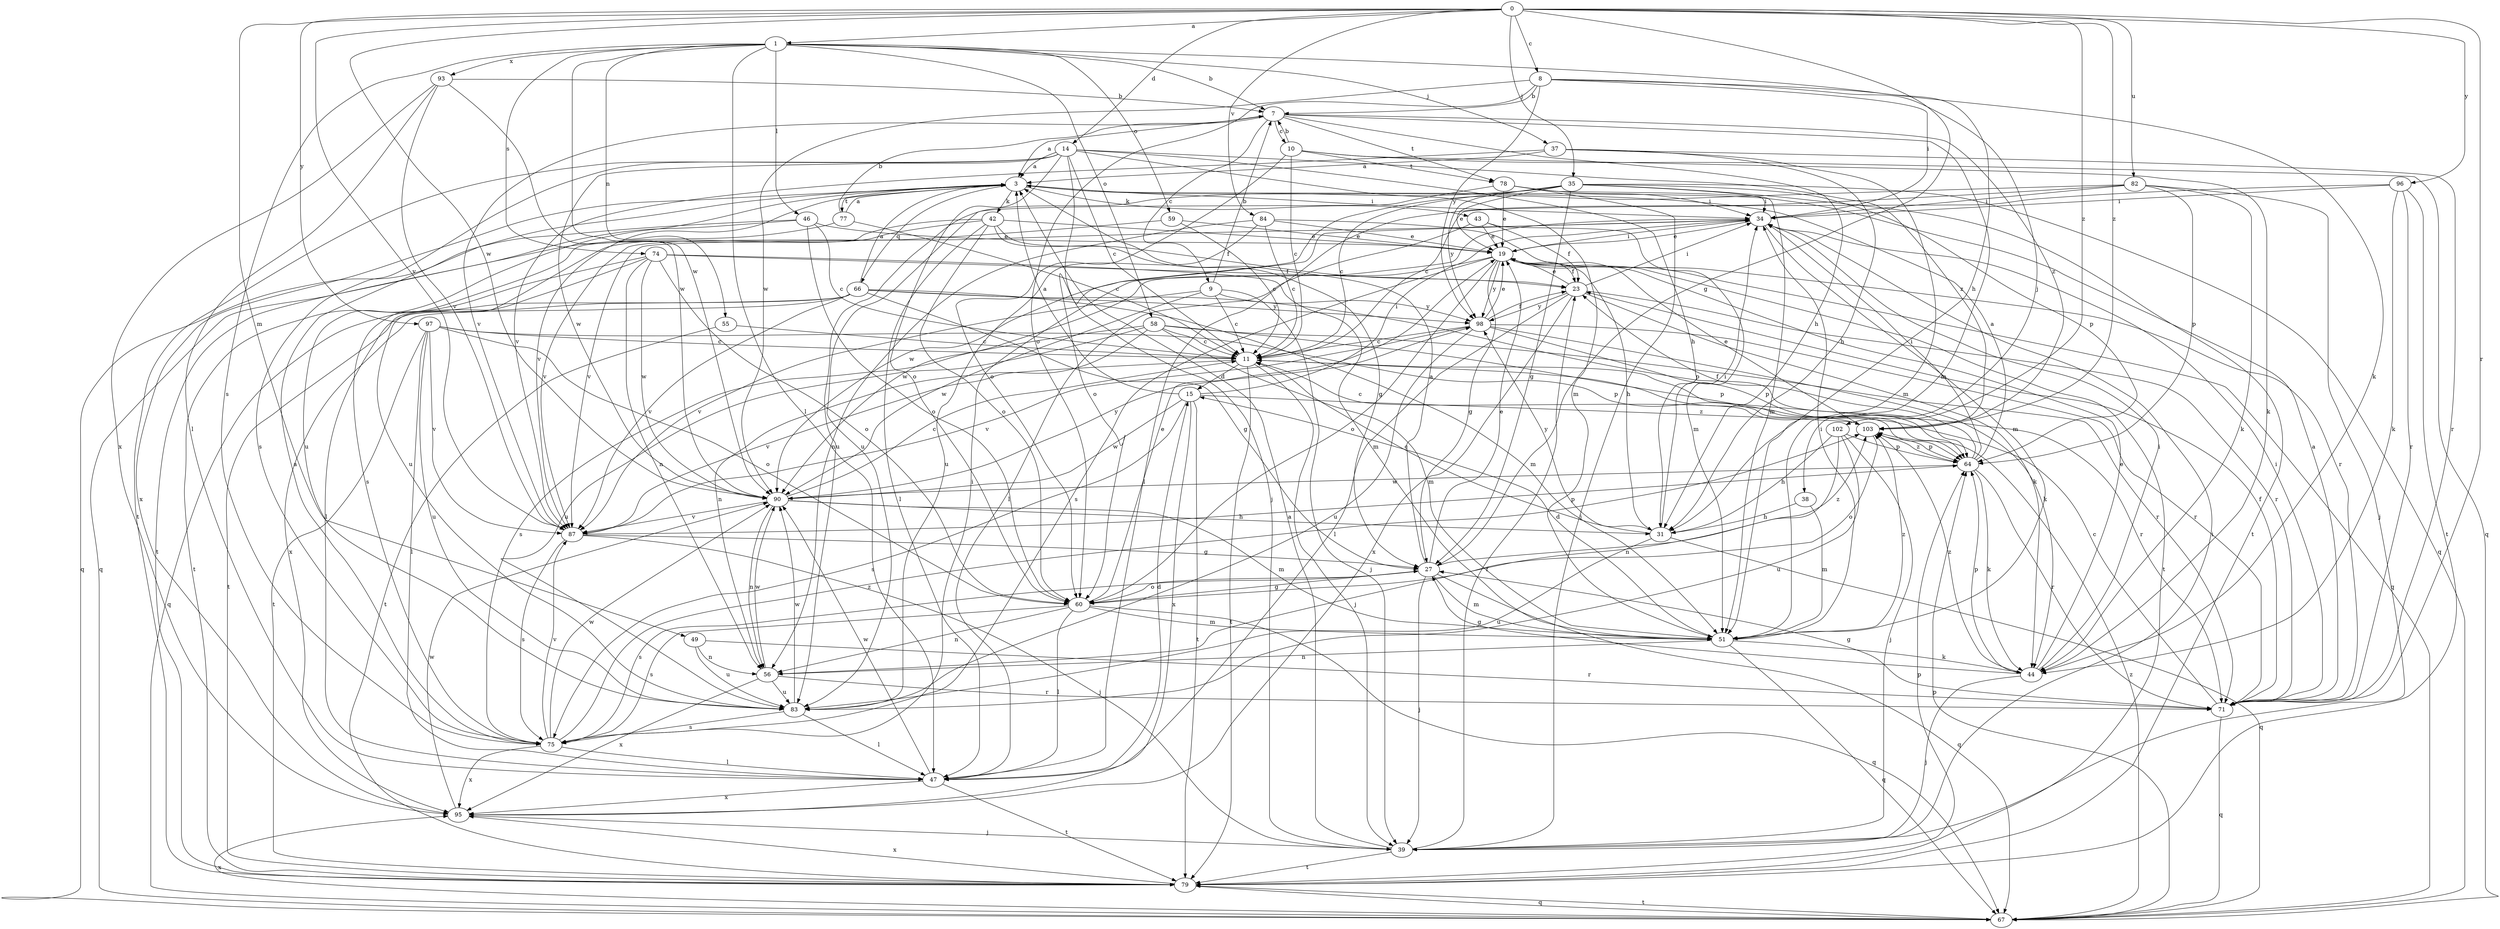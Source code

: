 strict digraph  {
0;
1;
3;
7;
8;
9;
10;
11;
14;
15;
19;
23;
27;
31;
34;
35;
37;
38;
39;
42;
43;
44;
46;
47;
49;
51;
55;
56;
58;
59;
60;
64;
66;
67;
71;
74;
75;
77;
78;
79;
82;
83;
84;
87;
90;
93;
95;
96;
97;
98;
102;
103;
0 -> 1  [label=a];
0 -> 8  [label=c];
0 -> 14  [label=d];
0 -> 27  [label=g];
0 -> 35  [label=j];
0 -> 49  [label=m];
0 -> 71  [label=r];
0 -> 82  [label=u];
0 -> 84  [label=v];
0 -> 87  [label=v];
0 -> 90  [label=w];
0 -> 96  [label=y];
0 -> 97  [label=y];
0 -> 102  [label=z];
0 -> 103  [label=z];
1 -> 7  [label=b];
1 -> 31  [label=h];
1 -> 37  [label=j];
1 -> 46  [label=l];
1 -> 47  [label=l];
1 -> 55  [label=n];
1 -> 58  [label=o];
1 -> 59  [label=o];
1 -> 74  [label=s];
1 -> 75  [label=s];
1 -> 90  [label=w];
1 -> 93  [label=x];
3 -> 34  [label=i];
3 -> 42  [label=k];
3 -> 43  [label=k];
3 -> 66  [label=q];
3 -> 77  [label=t];
3 -> 83  [label=u];
3 -> 87  [label=v];
3 -> 95  [label=x];
7 -> 3  [label=a];
7 -> 9  [label=c];
7 -> 10  [label=c];
7 -> 31  [label=h];
7 -> 51  [label=m];
7 -> 78  [label=t];
7 -> 87  [label=v];
7 -> 103  [label=z];
8 -> 7  [label=b];
8 -> 34  [label=i];
8 -> 38  [label=j];
8 -> 44  [label=k];
8 -> 60  [label=o];
8 -> 90  [label=w];
8 -> 98  [label=y];
9 -> 7  [label=b];
9 -> 11  [label=c];
9 -> 39  [label=j];
9 -> 87  [label=v];
9 -> 90  [label=w];
9 -> 98  [label=y];
10 -> 7  [label=b];
10 -> 11  [label=c];
10 -> 44  [label=k];
10 -> 60  [label=o];
10 -> 67  [label=q];
10 -> 78  [label=t];
11 -> 15  [label=d];
11 -> 39  [label=j];
11 -> 71  [label=r];
11 -> 79  [label=t];
11 -> 87  [label=v];
14 -> 3  [label=a];
14 -> 11  [label=c];
14 -> 31  [label=h];
14 -> 39  [label=j];
14 -> 51  [label=m];
14 -> 60  [label=o];
14 -> 75  [label=s];
14 -> 79  [label=t];
14 -> 90  [label=w];
14 -> 103  [label=z];
15 -> 3  [label=a];
15 -> 34  [label=i];
15 -> 75  [label=s];
15 -> 79  [label=t];
15 -> 90  [label=w];
15 -> 95  [label=x];
15 -> 103  [label=z];
19 -> 23  [label=f];
19 -> 27  [label=g];
19 -> 31  [label=h];
19 -> 34  [label=i];
19 -> 60  [label=o];
19 -> 67  [label=q];
19 -> 75  [label=s];
19 -> 79  [label=t];
19 -> 90  [label=w];
19 -> 98  [label=y];
23 -> 19  [label=e];
23 -> 34  [label=i];
23 -> 44  [label=k];
23 -> 47  [label=l];
23 -> 71  [label=r];
23 -> 95  [label=x];
23 -> 98  [label=y];
27 -> 3  [label=a];
27 -> 19  [label=e];
27 -> 39  [label=j];
27 -> 51  [label=m];
27 -> 60  [label=o];
27 -> 67  [label=q];
27 -> 75  [label=s];
27 -> 103  [label=z];
31 -> 11  [label=c];
31 -> 34  [label=i];
31 -> 67  [label=q];
31 -> 83  [label=u];
31 -> 98  [label=y];
34 -> 19  [label=e];
34 -> 51  [label=m];
34 -> 87  [label=v];
34 -> 90  [label=w];
35 -> 11  [label=c];
35 -> 19  [label=e];
35 -> 27  [label=g];
35 -> 34  [label=i];
35 -> 64  [label=p];
35 -> 67  [label=q];
35 -> 79  [label=t];
35 -> 83  [label=u];
35 -> 98  [label=y];
37 -> 3  [label=a];
37 -> 31  [label=h];
37 -> 51  [label=m];
37 -> 71  [label=r];
37 -> 87  [label=v];
38 -> 31  [label=h];
38 -> 51  [label=m];
39 -> 3  [label=a];
39 -> 23  [label=f];
39 -> 34  [label=i];
39 -> 79  [label=t];
42 -> 19  [label=e];
42 -> 23  [label=f];
42 -> 27  [label=g];
42 -> 47  [label=l];
42 -> 60  [label=o];
42 -> 75  [label=s];
42 -> 83  [label=u];
43 -> 19  [label=e];
43 -> 23  [label=f];
43 -> 47  [label=l];
43 -> 51  [label=m];
44 -> 19  [label=e];
44 -> 27  [label=g];
44 -> 34  [label=i];
44 -> 39  [label=j];
44 -> 64  [label=p];
44 -> 103  [label=z];
46 -> 11  [label=c];
46 -> 19  [label=e];
46 -> 60  [label=o];
46 -> 67  [label=q];
46 -> 79  [label=t];
47 -> 15  [label=d];
47 -> 79  [label=t];
47 -> 90  [label=w];
47 -> 95  [label=x];
49 -> 56  [label=n];
49 -> 71  [label=r];
49 -> 83  [label=u];
51 -> 15  [label=d];
51 -> 34  [label=i];
51 -> 44  [label=k];
51 -> 56  [label=n];
51 -> 67  [label=q];
51 -> 103  [label=z];
55 -> 11  [label=c];
55 -> 79  [label=t];
56 -> 71  [label=r];
56 -> 83  [label=u];
56 -> 90  [label=w];
56 -> 95  [label=x];
58 -> 11  [label=c];
58 -> 51  [label=m];
58 -> 56  [label=n];
58 -> 64  [label=p];
58 -> 71  [label=r];
58 -> 75  [label=s];
58 -> 83  [label=u];
59 -> 11  [label=c];
59 -> 19  [label=e];
59 -> 87  [label=v];
60 -> 19  [label=e];
60 -> 27  [label=g];
60 -> 47  [label=l];
60 -> 51  [label=m];
60 -> 56  [label=n];
60 -> 67  [label=q];
60 -> 75  [label=s];
64 -> 3  [label=a];
64 -> 23  [label=f];
64 -> 34  [label=i];
64 -> 44  [label=k];
64 -> 71  [label=r];
64 -> 90  [label=w];
64 -> 103  [label=z];
66 -> 3  [label=a];
66 -> 27  [label=g];
66 -> 51  [label=m];
66 -> 64  [label=p];
66 -> 67  [label=q];
66 -> 79  [label=t];
66 -> 87  [label=v];
66 -> 95  [label=x];
66 -> 98  [label=y];
67 -> 64  [label=p];
67 -> 79  [label=t];
67 -> 95  [label=x];
67 -> 103  [label=z];
71 -> 3  [label=a];
71 -> 11  [label=c];
71 -> 23  [label=f];
71 -> 27  [label=g];
71 -> 34  [label=i];
71 -> 67  [label=q];
74 -> 23  [label=f];
74 -> 47  [label=l];
74 -> 51  [label=m];
74 -> 56  [label=n];
74 -> 60  [label=o];
74 -> 79  [label=t];
74 -> 90  [label=w];
75 -> 3  [label=a];
75 -> 34  [label=i];
75 -> 47  [label=l];
75 -> 87  [label=v];
75 -> 90  [label=w];
75 -> 95  [label=x];
75 -> 103  [label=z];
77 -> 3  [label=a];
77 -> 7  [label=b];
77 -> 11  [label=c];
77 -> 67  [label=q];
78 -> 19  [label=e];
78 -> 34  [label=i];
78 -> 39  [label=j];
78 -> 51  [label=m];
78 -> 83  [label=u];
79 -> 64  [label=p];
79 -> 67  [label=q];
79 -> 95  [label=x];
82 -> 34  [label=i];
82 -> 39  [label=j];
82 -> 44  [label=k];
82 -> 47  [label=l];
82 -> 60  [label=o];
82 -> 64  [label=p];
83 -> 47  [label=l];
83 -> 75  [label=s];
83 -> 90  [label=w];
84 -> 11  [label=c];
84 -> 19  [label=e];
84 -> 56  [label=n];
84 -> 71  [label=r];
84 -> 83  [label=u];
87 -> 27  [label=g];
87 -> 39  [label=j];
87 -> 64  [label=p];
87 -> 75  [label=s];
90 -> 11  [label=c];
90 -> 31  [label=h];
90 -> 51  [label=m];
90 -> 56  [label=n];
90 -> 87  [label=v];
90 -> 98  [label=y];
93 -> 7  [label=b];
93 -> 47  [label=l];
93 -> 87  [label=v];
93 -> 90  [label=w];
93 -> 95  [label=x];
95 -> 39  [label=j];
95 -> 90  [label=w];
96 -> 11  [label=c];
96 -> 34  [label=i];
96 -> 44  [label=k];
96 -> 71  [label=r];
96 -> 79  [label=t];
97 -> 11  [label=c];
97 -> 47  [label=l];
97 -> 60  [label=o];
97 -> 64  [label=p];
97 -> 79  [label=t];
97 -> 83  [label=u];
97 -> 87  [label=v];
98 -> 11  [label=c];
98 -> 19  [label=e];
98 -> 23  [label=f];
98 -> 44  [label=k];
98 -> 64  [label=p];
98 -> 71  [label=r];
98 -> 83  [label=u];
98 -> 87  [label=v];
102 -> 31  [label=h];
102 -> 39  [label=j];
102 -> 56  [label=n];
102 -> 64  [label=p];
102 -> 83  [label=u];
103 -> 11  [label=c];
103 -> 19  [label=e];
103 -> 60  [label=o];
103 -> 64  [label=p];
}
